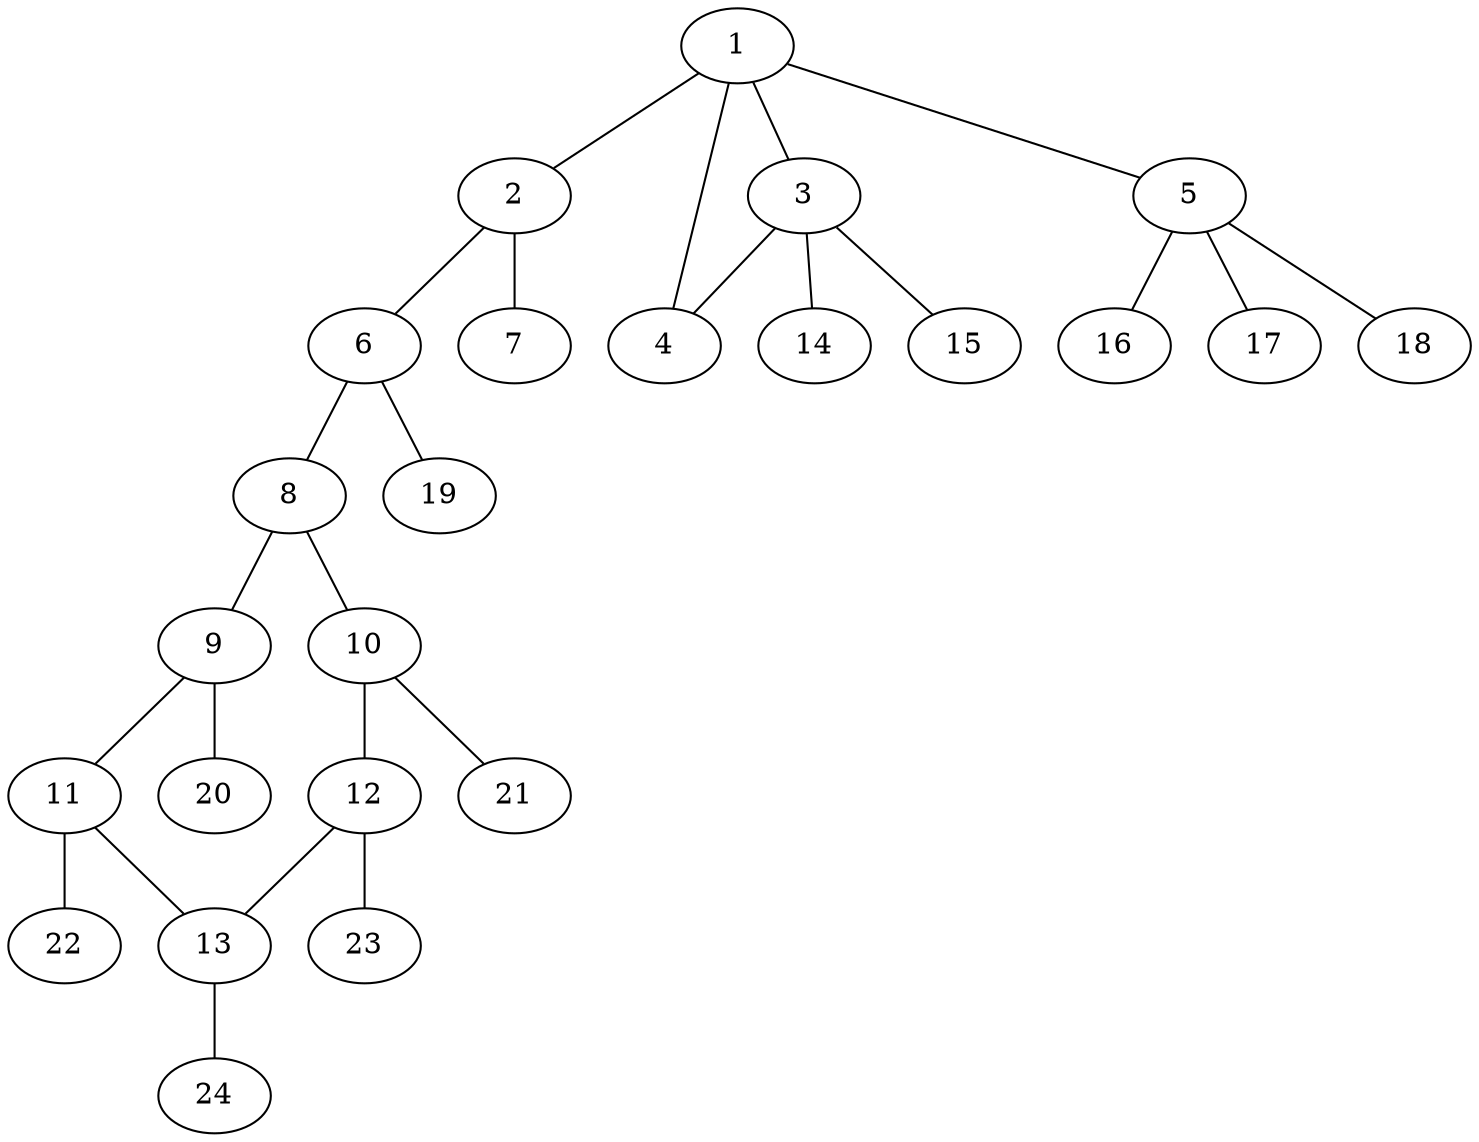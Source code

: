 graph molecule_2606 {
	1	 [chem=C];
	2	 [chem=C];
	1 -- 2	 [valence=1];
	3	 [chem=C];
	1 -- 3	 [valence=1];
	4	 [chem=O];
	1 -- 4	 [valence=1];
	5	 [chem=C];
	1 -- 5	 [valence=1];
	6	 [chem=N];
	2 -- 6	 [valence=1];
	7	 [chem=O];
	2 -- 7	 [valence=2];
	3 -- 4	 [valence=1];
	14	 [chem=H];
	3 -- 14	 [valence=1];
	15	 [chem=H];
	3 -- 15	 [valence=1];
	16	 [chem=H];
	5 -- 16	 [valence=1];
	17	 [chem=H];
	5 -- 17	 [valence=1];
	18	 [chem=H];
	5 -- 18	 [valence=1];
	8	 [chem=C];
	6 -- 8	 [valence=1];
	19	 [chem=H];
	6 -- 19	 [valence=1];
	9	 [chem=C];
	8 -- 9	 [valence=1];
	10	 [chem=C];
	8 -- 10	 [valence=2];
	11	 [chem=C];
	9 -- 11	 [valence=2];
	20	 [chem=H];
	9 -- 20	 [valence=1];
	12	 [chem=C];
	10 -- 12	 [valence=1];
	21	 [chem=H];
	10 -- 21	 [valence=1];
	13	 [chem=C];
	11 -- 13	 [valence=1];
	22	 [chem=H];
	11 -- 22	 [valence=1];
	12 -- 13	 [valence=2];
	23	 [chem=H];
	12 -- 23	 [valence=1];
	24	 [chem=H];
	13 -- 24	 [valence=1];
}
